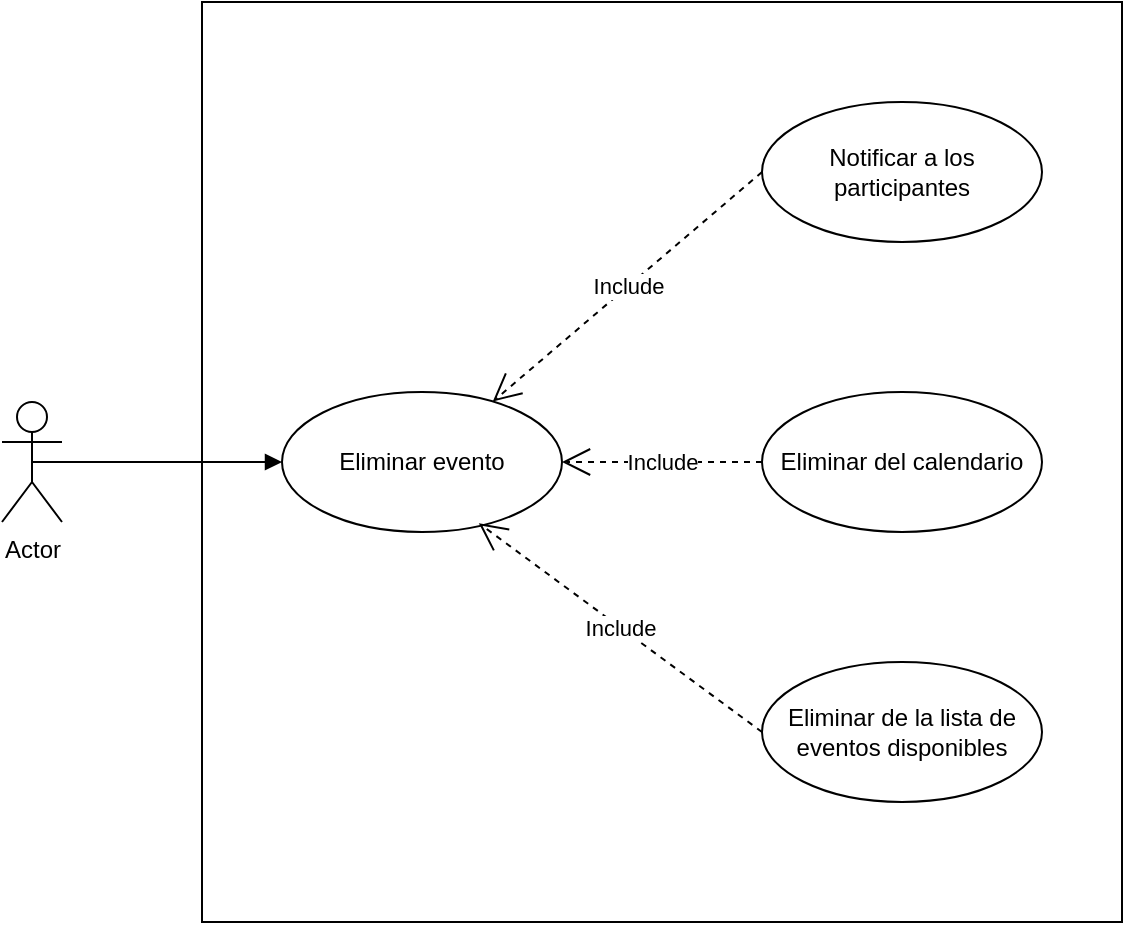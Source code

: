 <mxfile version="24.7.10">
  <diagram name="Página-1" id="0OD-BoRiWCjvvb7Hl5sw">
    <mxGraphModel grid="1" page="1" gridSize="10" guides="1" tooltips="1" connect="1" arrows="1" fold="1" pageScale="1" pageWidth="827" pageHeight="1169" math="0" shadow="0">
      <root>
        <mxCell id="0" />
        <mxCell id="1" parent="0" />
        <mxCell id="8-4peOkr449Zkv7JrzZU-1" value="" style="rounded=0;whiteSpace=wrap;html=1;" vertex="1" parent="1">
          <mxGeometry x="200" y="150" width="460" height="460" as="geometry" />
        </mxCell>
        <mxCell id="8-4peOkr449Zkv7JrzZU-2" value="Actor" style="shape=umlActor;verticalLabelPosition=bottom;verticalAlign=top;html=1;" vertex="1" parent="1">
          <mxGeometry x="100" y="350" width="30" height="60" as="geometry" />
        </mxCell>
        <mxCell id="8-4peOkr449Zkv7JrzZU-3" value="Eliminar evento" style="ellipse;whiteSpace=wrap;html=1;" vertex="1" parent="1">
          <mxGeometry x="240" y="345" width="140" height="70" as="geometry" />
        </mxCell>
        <mxCell id="8-4peOkr449Zkv7JrzZU-4" value="Notificar a los participantes" style="ellipse;whiteSpace=wrap;html=1;" vertex="1" parent="1">
          <mxGeometry x="480" y="200" width="140" height="70" as="geometry" />
        </mxCell>
        <mxCell id="8-4peOkr449Zkv7JrzZU-5" value="Eliminar del calendario" style="ellipse;whiteSpace=wrap;html=1;" vertex="1" parent="1">
          <mxGeometry x="480" y="345" width="140" height="70" as="geometry" />
        </mxCell>
        <mxCell id="8-4peOkr449Zkv7JrzZU-6" value="Eliminar de la lista de eventos disponibles" style="ellipse;whiteSpace=wrap;html=1;" vertex="1" parent="1">
          <mxGeometry x="480" y="480" width="140" height="70" as="geometry" />
        </mxCell>
        <mxCell id="8-4peOkr449Zkv7JrzZU-7" value="" style="endArrow=block;endFill=1;html=1;edgeStyle=orthogonalEdgeStyle;align=left;verticalAlign=top;rounded=0;exitX=0.5;exitY=0.5;exitDx=0;exitDy=0;exitPerimeter=0;entryX=0;entryY=0.5;entryDx=0;entryDy=0;" edge="1" parent="1" source="8-4peOkr449Zkv7JrzZU-2" target="8-4peOkr449Zkv7JrzZU-3">
          <mxGeometry x="-1" relative="1" as="geometry">
            <mxPoint x="190" y="450" as="sourcePoint" />
            <mxPoint x="220" y="380" as="targetPoint" />
          </mxGeometry>
        </mxCell>
        <mxCell id="8-4peOkr449Zkv7JrzZU-11" value="Include" style="endArrow=open;endSize=12;dashed=1;html=1;rounded=0;exitX=0;exitY=0.5;exitDx=0;exitDy=0;" edge="1" parent="1" source="8-4peOkr449Zkv7JrzZU-4" target="8-4peOkr449Zkv7JrzZU-3">
          <mxGeometry width="160" relative="1" as="geometry">
            <mxPoint x="380" y="270" as="sourcePoint" />
            <mxPoint x="540" y="270" as="targetPoint" />
          </mxGeometry>
        </mxCell>
        <mxCell id="8-4peOkr449Zkv7JrzZU-12" value="Include" style="endArrow=open;endSize=12;dashed=1;html=1;rounded=0;exitX=0;exitY=0.5;exitDx=0;exitDy=0;entryX=1;entryY=0.5;entryDx=0;entryDy=0;" edge="1" parent="1" source="8-4peOkr449Zkv7JrzZU-5" target="8-4peOkr449Zkv7JrzZU-3">
          <mxGeometry width="160" relative="1" as="geometry">
            <mxPoint x="490" y="245" as="sourcePoint" />
            <mxPoint x="384" y="358" as="targetPoint" />
          </mxGeometry>
        </mxCell>
        <mxCell id="8-4peOkr449Zkv7JrzZU-13" value="Include" style="endArrow=open;endSize=12;dashed=1;html=1;rounded=0;exitX=0;exitY=0.5;exitDx=0;exitDy=0;entryX=0.703;entryY=0.937;entryDx=0;entryDy=0;entryPerimeter=0;" edge="1" parent="1" source="8-4peOkr449Zkv7JrzZU-6" target="8-4peOkr449Zkv7JrzZU-3">
          <mxGeometry width="160" relative="1" as="geometry">
            <mxPoint x="490" y="390" as="sourcePoint" />
            <mxPoint x="424" y="390" as="targetPoint" />
          </mxGeometry>
        </mxCell>
      </root>
    </mxGraphModel>
  </diagram>
</mxfile>
